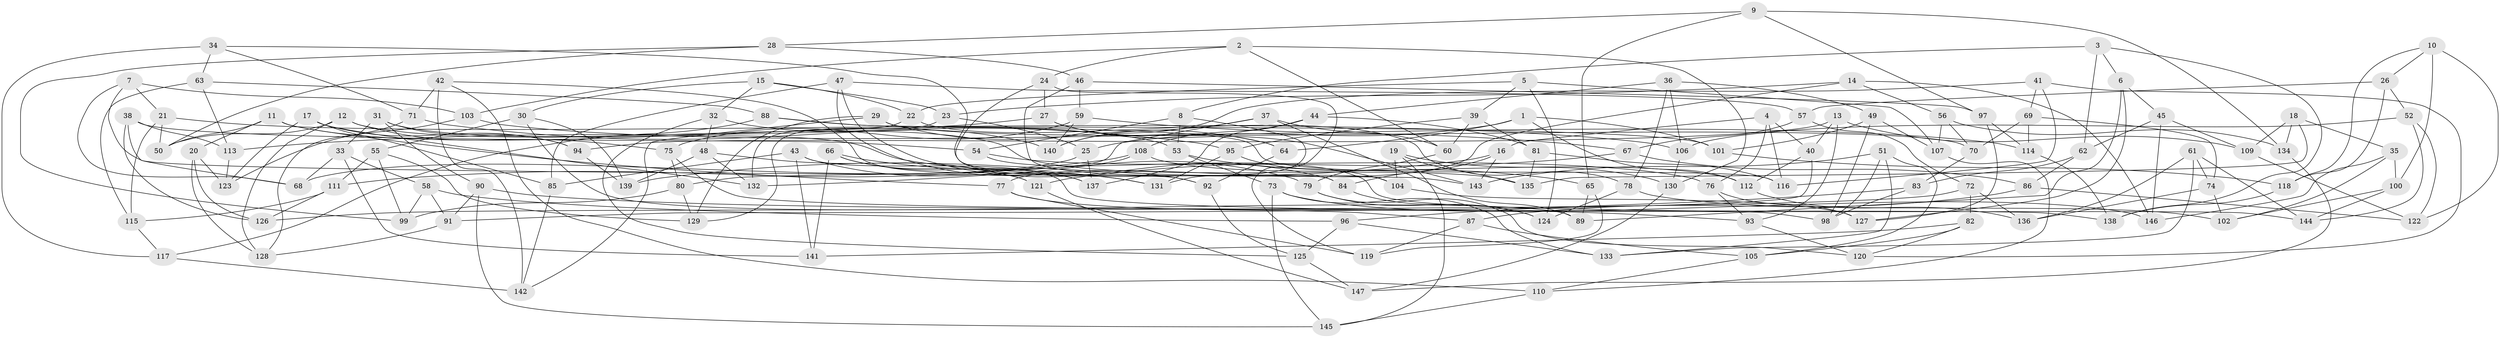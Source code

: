 // coarse degree distribution, {10: 0.1016949152542373, 11: 0.0847457627118644, 3: 0.06779661016949153, 12: 0.05084745762711865, 4: 0.4576271186440678, 9: 0.06779661016949153, 8: 0.11864406779661017, 6: 0.01694915254237288, 5: 0.01694915254237288, 2: 0.01694915254237288}
// Generated by graph-tools (version 1.1) at 2025/53/03/04/25 22:53:44]
// undirected, 147 vertices, 294 edges
graph export_dot {
  node [color=gray90,style=filled];
  1;
  2;
  3;
  4;
  5;
  6;
  7;
  8;
  9;
  10;
  11;
  12;
  13;
  14;
  15;
  16;
  17;
  18;
  19;
  20;
  21;
  22;
  23;
  24;
  25;
  26;
  27;
  28;
  29;
  30;
  31;
  32;
  33;
  34;
  35;
  36;
  37;
  38;
  39;
  40;
  41;
  42;
  43;
  44;
  45;
  46;
  47;
  48;
  49;
  50;
  51;
  52;
  53;
  54;
  55;
  56;
  57;
  58;
  59;
  60;
  61;
  62;
  63;
  64;
  65;
  66;
  67;
  68;
  69;
  70;
  71;
  72;
  73;
  74;
  75;
  76;
  77;
  78;
  79;
  80;
  81;
  82;
  83;
  84;
  85;
  86;
  87;
  88;
  89;
  90;
  91;
  92;
  93;
  94;
  95;
  96;
  97;
  98;
  99;
  100;
  101;
  102;
  103;
  104;
  105;
  106;
  107;
  108;
  109;
  110;
  111;
  112;
  113;
  114;
  115;
  116;
  117;
  118;
  119;
  120;
  121;
  122;
  123;
  124;
  125;
  126;
  127;
  128;
  129;
  130;
  131;
  132;
  133;
  134;
  135;
  136;
  137;
  138;
  139;
  140;
  141;
  142;
  143;
  144;
  145;
  146;
  147;
  1 -- 25;
  1 -- 64;
  1 -- 112;
  1 -- 101;
  2 -- 60;
  2 -- 103;
  2 -- 130;
  2 -- 24;
  3 -- 62;
  3 -- 138;
  3 -- 8;
  3 -- 6;
  4 -- 40;
  4 -- 76;
  4 -- 116;
  4 -- 16;
  5 -- 107;
  5 -- 22;
  5 -- 39;
  5 -- 124;
  6 -- 89;
  6 -- 45;
  6 -- 127;
  7 -- 68;
  7 -- 143;
  7 -- 103;
  7 -- 21;
  8 -- 53;
  8 -- 54;
  8 -- 131;
  9 -- 65;
  9 -- 97;
  9 -- 134;
  9 -- 28;
  10 -- 118;
  10 -- 26;
  10 -- 122;
  10 -- 100;
  11 -- 50;
  11 -- 53;
  11 -- 77;
  11 -- 20;
  12 -- 50;
  12 -- 79;
  12 -- 128;
  12 -- 75;
  13 -- 93;
  13 -- 109;
  13 -- 40;
  13 -- 94;
  14 -- 146;
  14 -- 56;
  14 -- 77;
  14 -- 23;
  15 -- 32;
  15 -- 30;
  15 -- 23;
  15 -- 22;
  16 -- 143;
  16 -- 139;
  16 -- 84;
  17 -- 123;
  17 -- 94;
  17 -- 132;
  17 -- 85;
  18 -- 134;
  18 -- 135;
  18 -- 35;
  18 -- 109;
  19 -- 130;
  19 -- 135;
  19 -- 145;
  19 -- 104;
  20 -- 128;
  20 -- 126;
  20 -- 123;
  21 -- 50;
  21 -- 106;
  21 -- 115;
  22 -- 78;
  22 -- 132;
  23 -- 25;
  23 -- 129;
  24 -- 27;
  24 -- 92;
  24 -- 119;
  25 -- 68;
  25 -- 137;
  26 -- 52;
  26 -- 118;
  26 -- 57;
  27 -- 113;
  27 -- 143;
  27 -- 64;
  28 -- 50;
  28 -- 99;
  28 -- 46;
  29 -- 142;
  29 -- 64;
  29 -- 129;
  29 -- 70;
  30 -- 89;
  30 -- 139;
  30 -- 55;
  31 -- 135;
  31 -- 94;
  31 -- 33;
  31 -- 90;
  32 -- 125;
  32 -- 48;
  32 -- 140;
  33 -- 141;
  33 -- 68;
  33 -- 58;
  34 -- 84;
  34 -- 63;
  34 -- 71;
  34 -- 117;
  35 -- 100;
  35 -- 146;
  35 -- 102;
  36 -- 44;
  36 -- 106;
  36 -- 49;
  36 -- 78;
  37 -- 89;
  37 -- 60;
  37 -- 140;
  37 -- 80;
  38 -- 54;
  38 -- 113;
  38 -- 126;
  38 -- 68;
  39 -- 81;
  39 -- 95;
  39 -- 60;
  40 -- 91;
  40 -- 112;
  41 -- 120;
  41 -- 116;
  41 -- 140;
  41 -- 69;
  42 -- 137;
  42 -- 142;
  42 -- 71;
  42 -- 110;
  43 -- 141;
  43 -- 85;
  43 -- 144;
  43 -- 131;
  44 -- 81;
  44 -- 108;
  44 -- 137;
  45 -- 62;
  45 -- 109;
  45 -- 146;
  46 -- 97;
  46 -- 104;
  46 -- 59;
  47 -- 92;
  47 -- 85;
  47 -- 84;
  47 -- 57;
  48 -- 139;
  48 -- 121;
  48 -- 132;
  49 -- 107;
  49 -- 98;
  49 -- 101;
  51 -- 133;
  51 -- 105;
  51 -- 98;
  51 -- 143;
  52 -- 106;
  52 -- 144;
  52 -- 122;
  53 -- 73;
  53 -- 65;
  54 -- 98;
  54 -- 76;
  55 -- 99;
  55 -- 111;
  55 -- 129;
  56 -- 107;
  56 -- 70;
  56 -- 134;
  57 -- 72;
  57 -- 67;
  58 -- 91;
  58 -- 99;
  58 -- 96;
  59 -- 67;
  59 -- 75;
  59 -- 140;
  60 -- 79;
  61 -- 74;
  61 -- 133;
  61 -- 136;
  61 -- 144;
  62 -- 86;
  62 -- 83;
  63 -- 88;
  63 -- 115;
  63 -- 113;
  64 -- 92;
  65 -- 89;
  65 -- 119;
  66 -- 141;
  66 -- 131;
  66 -- 137;
  66 -- 121;
  67 -- 86;
  67 -- 121;
  69 -- 74;
  69 -- 70;
  69 -- 114;
  70 -- 83;
  71 -- 128;
  71 -- 95;
  72 -- 136;
  72 -- 82;
  72 -- 126;
  73 -- 146;
  73 -- 133;
  73 -- 145;
  74 -- 136;
  74 -- 102;
  75 -- 138;
  75 -- 80;
  76 -- 127;
  76 -- 93;
  77 -- 119;
  77 -- 87;
  78 -- 124;
  78 -- 102;
  79 -- 124;
  79 -- 120;
  80 -- 129;
  80 -- 99;
  81 -- 116;
  81 -- 135;
  82 -- 141;
  82 -- 120;
  82 -- 105;
  83 -- 96;
  83 -- 98;
  84 -- 124;
  85 -- 142;
  86 -- 122;
  86 -- 87;
  87 -- 119;
  87 -- 105;
  88 -- 101;
  88 -- 116;
  88 -- 117;
  90 -- 91;
  90 -- 145;
  90 -- 93;
  91 -- 128;
  92 -- 125;
  93 -- 120;
  94 -- 139;
  95 -- 131;
  95 -- 104;
  96 -- 125;
  96 -- 133;
  97 -- 114;
  97 -- 127;
  100 -- 102;
  100 -- 144;
  101 -- 118;
  103 -- 114;
  103 -- 123;
  104 -- 127;
  105 -- 110;
  106 -- 130;
  107 -- 110;
  108 -- 132;
  108 -- 111;
  108 -- 112;
  109 -- 122;
  110 -- 145;
  111 -- 115;
  111 -- 126;
  112 -- 136;
  113 -- 123;
  114 -- 138;
  115 -- 117;
  117 -- 142;
  118 -- 138;
  121 -- 147;
  125 -- 147;
  130 -- 147;
  134 -- 147;
}
